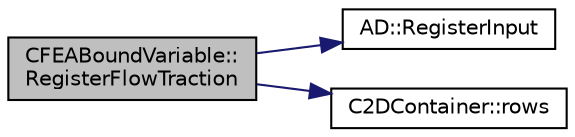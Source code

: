 digraph "CFEABoundVariable::RegisterFlowTraction"
{
 // LATEX_PDF_SIZE
  edge [fontname="Helvetica",fontsize="10",labelfontname="Helvetica",labelfontsize="10"];
  node [fontname="Helvetica",fontsize="10",shape=record];
  rankdir="LR";
  Node1 [label="CFEABoundVariable::\lRegisterFlowTraction",height=0.2,width=0.4,color="black", fillcolor="grey75", style="filled", fontcolor="black",tooltip="Register the flow tractions as input variable."];
  Node1 -> Node2 [color="midnightblue",fontsize="10",style="solid",fontname="Helvetica"];
  Node2 [label="AD::RegisterInput",height=0.2,width=0.4,color="black", fillcolor="white", style="filled",URL="$namespaceAD.html#a05310227c195f7e83d394ce9cae8b73e",tooltip="Registers the variable as an input and saves internal data (indices). I.e. as a leaf of the computati..."];
  Node1 -> Node3 [color="midnightblue",fontsize="10",style="solid",fontname="Helvetica"];
  Node3 [label="C2DContainer::rows",height=0.2,width=0.4,color="black", fillcolor="white", style="filled",URL="$classC2DContainer.html#ae383e99c56a27231333d71dfb8810623",tooltip=" "];
}
